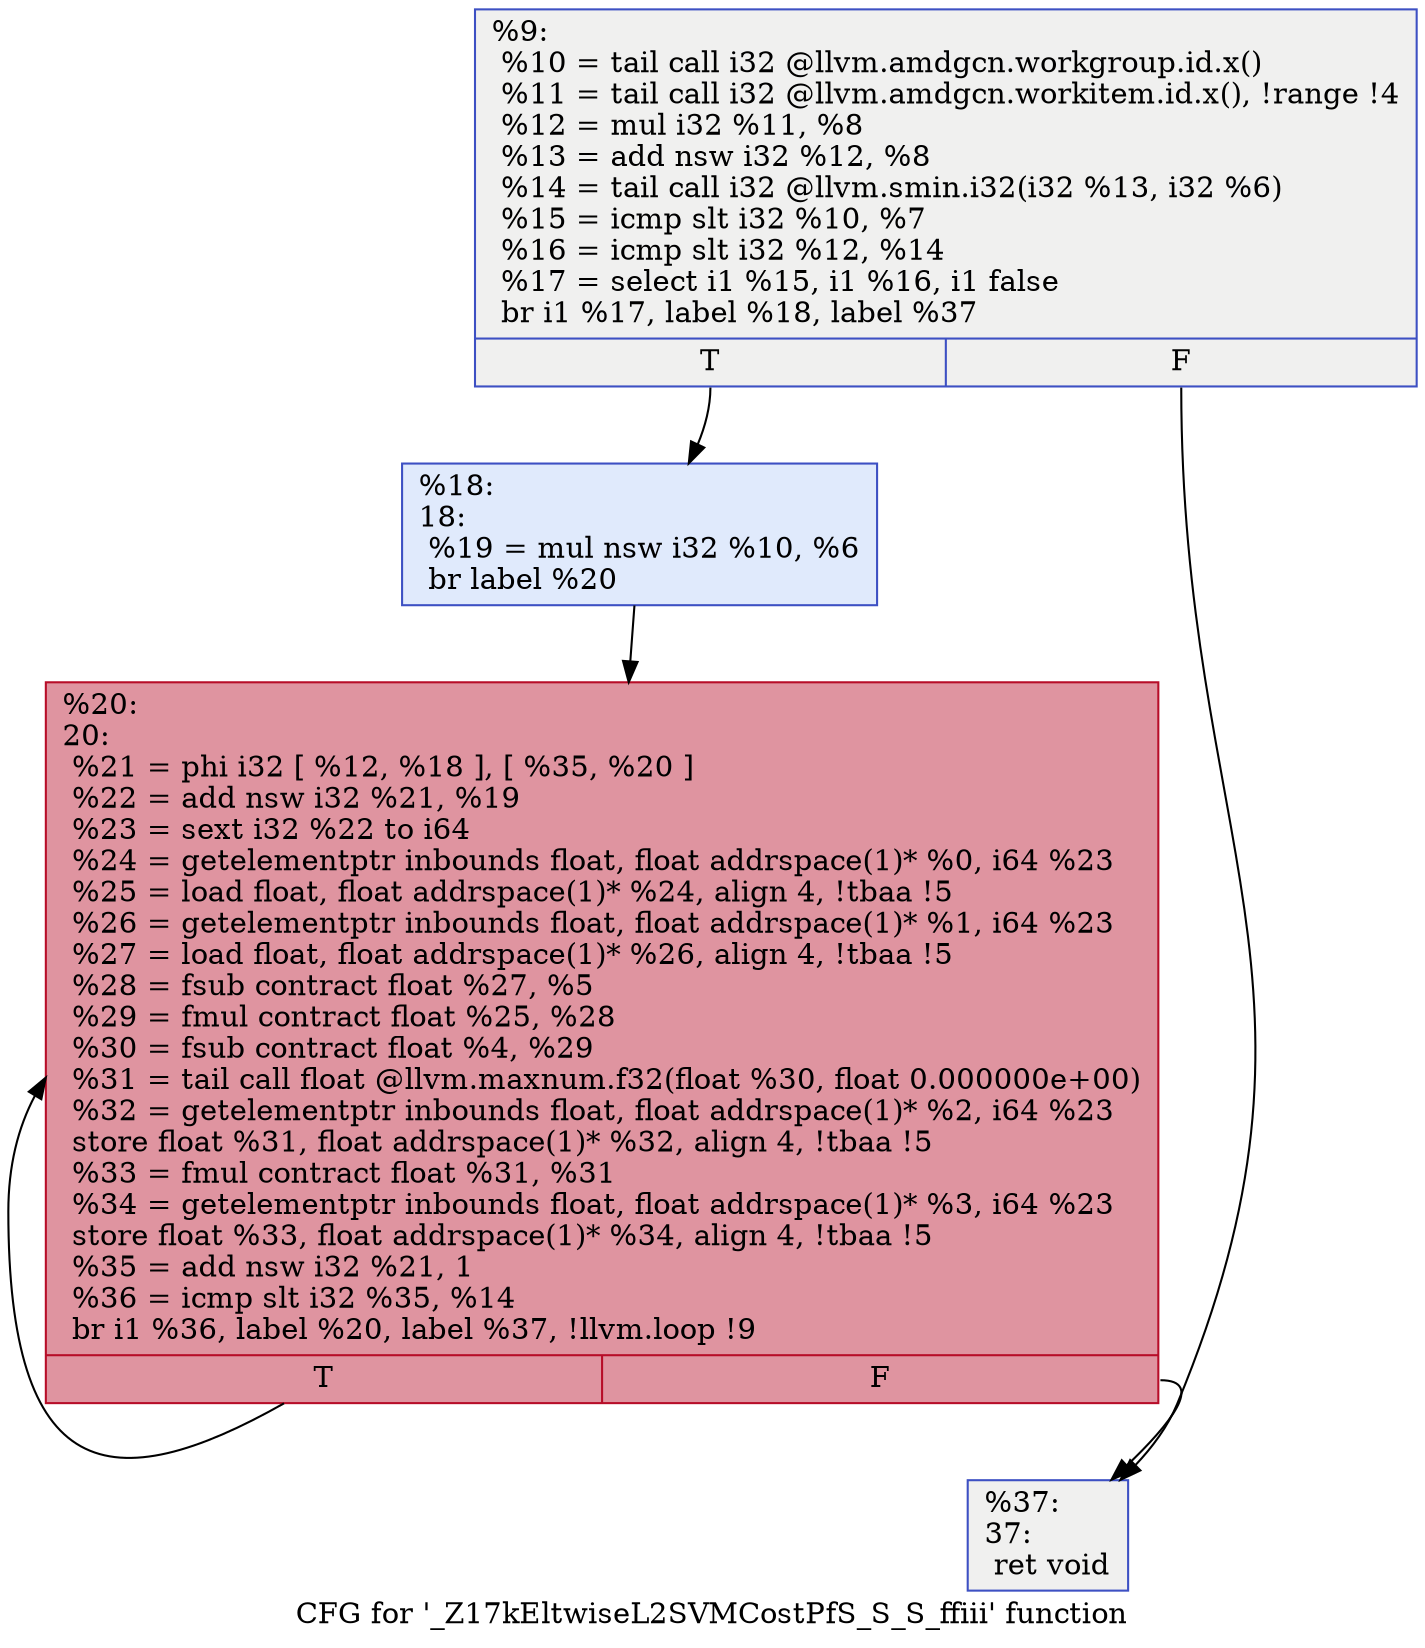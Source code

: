 digraph "CFG for '_Z17kEltwiseL2SVMCostPfS_S_S_ffiii' function" {
	label="CFG for '_Z17kEltwiseL2SVMCostPfS_S_S_ffiii' function";

	Node0x53d09c0 [shape=record,color="#3d50c3ff", style=filled, fillcolor="#dedcdb70",label="{%9:\l  %10 = tail call i32 @llvm.amdgcn.workgroup.id.x()\l  %11 = tail call i32 @llvm.amdgcn.workitem.id.x(), !range !4\l  %12 = mul i32 %11, %8\l  %13 = add nsw i32 %12, %8\l  %14 = tail call i32 @llvm.smin.i32(i32 %13, i32 %6)\l  %15 = icmp slt i32 %10, %7\l  %16 = icmp slt i32 %12, %14\l  %17 = select i1 %15, i1 %16, i1 false\l  br i1 %17, label %18, label %37\l|{<s0>T|<s1>F}}"];
	Node0x53d09c0:s0 -> Node0x53d0a10;
	Node0x53d09c0:s1 -> Node0x53d3100;
	Node0x53d0a10 [shape=record,color="#3d50c3ff", style=filled, fillcolor="#b9d0f970",label="{%18:\l18:                                               \l  %19 = mul nsw i32 %10, %6\l  br label %20\l}"];
	Node0x53d0a10 -> Node0x53d32d0;
	Node0x53d32d0 [shape=record,color="#b70d28ff", style=filled, fillcolor="#b70d2870",label="{%20:\l20:                                               \l  %21 = phi i32 [ %12, %18 ], [ %35, %20 ]\l  %22 = add nsw i32 %21, %19\l  %23 = sext i32 %22 to i64\l  %24 = getelementptr inbounds float, float addrspace(1)* %0, i64 %23\l  %25 = load float, float addrspace(1)* %24, align 4, !tbaa !5\l  %26 = getelementptr inbounds float, float addrspace(1)* %1, i64 %23\l  %27 = load float, float addrspace(1)* %26, align 4, !tbaa !5\l  %28 = fsub contract float %27, %5\l  %29 = fmul contract float %25, %28\l  %30 = fsub contract float %4, %29\l  %31 = tail call float @llvm.maxnum.f32(float %30, float 0.000000e+00)\l  %32 = getelementptr inbounds float, float addrspace(1)* %2, i64 %23\l  store float %31, float addrspace(1)* %32, align 4, !tbaa !5\l  %33 = fmul contract float %31, %31\l  %34 = getelementptr inbounds float, float addrspace(1)* %3, i64 %23\l  store float %33, float addrspace(1)* %34, align 4, !tbaa !5\l  %35 = add nsw i32 %21, 1\l  %36 = icmp slt i32 %35, %14\l  br i1 %36, label %20, label %37, !llvm.loop !9\l|{<s0>T|<s1>F}}"];
	Node0x53d32d0:s0 -> Node0x53d32d0;
	Node0x53d32d0:s1 -> Node0x53d3100;
	Node0x53d3100 [shape=record,color="#3d50c3ff", style=filled, fillcolor="#dedcdb70",label="{%37:\l37:                                               \l  ret void\l}"];
}
